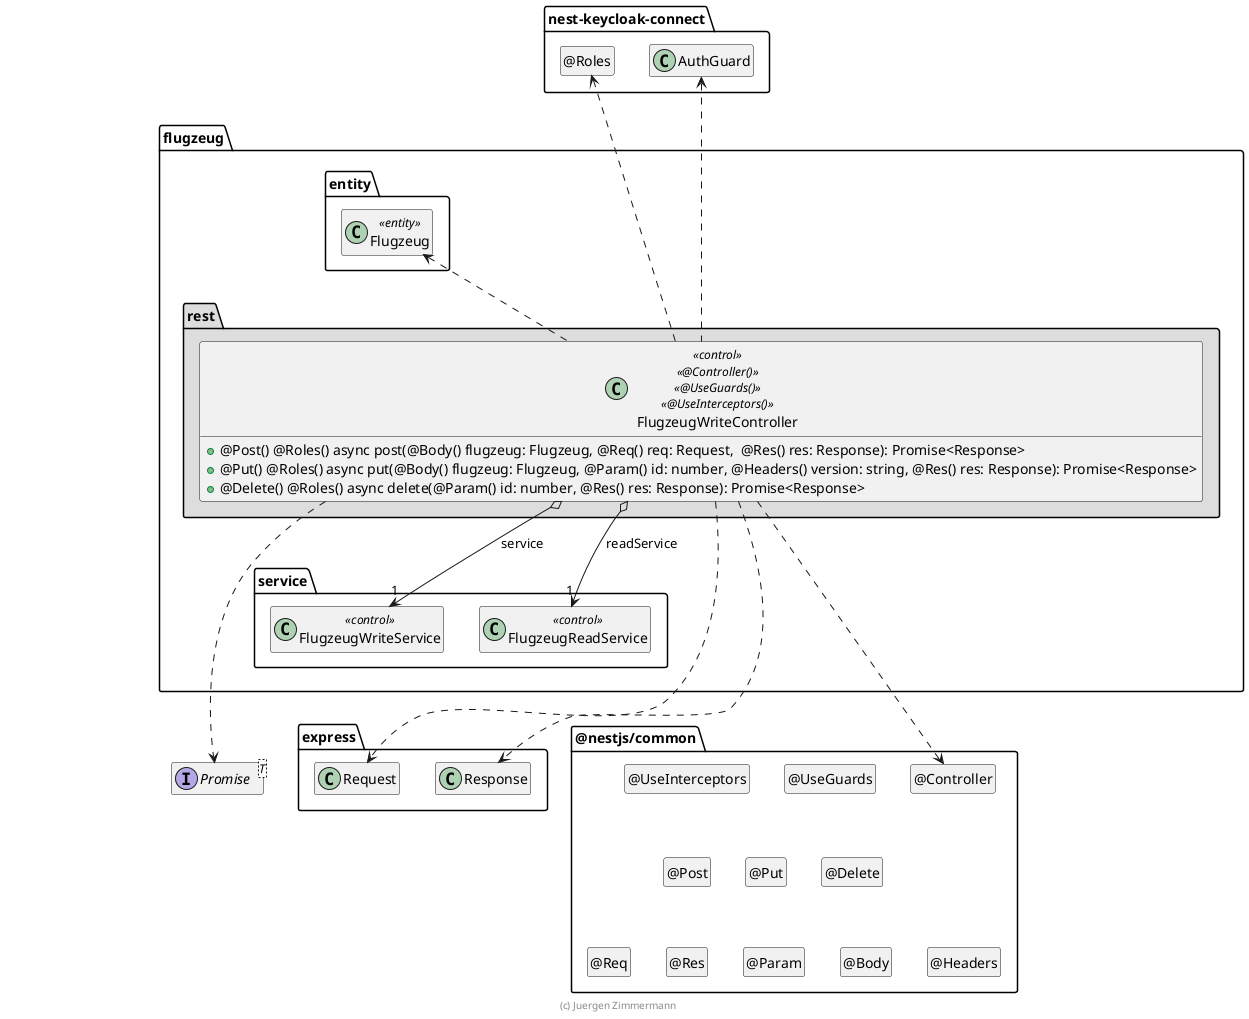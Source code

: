 ' Copyright (C) 2019 - present Juergen Zimmermann, Hochschule Karlsruhe
'
' This program is free software: you can redistribute it and/or modify
' it under the terms of the GNU General Public License as published by
' the Free Software Foundation, either version 3 of the License, or
' (at your option) any later version.
'
' This program is distributed in the hope that it will be useful,
' but WITHOUT ANY WARRANTY; without even the implied warranty of
' MERCHANTABILITY or FITNESS FOR A PARTICULAR PURPOSE.  See the
' GNU General Public License for more details.
'
' You should have received a copy of the GNU General Public License
' along with this program.  If not, see <https://www.gnu.org/licenses/>.

' Preview durch <Alt>d

@startuml Controller-Klasse

interface Promise<T>

package @nestjs/common {
  class "@Controller" as Controller
  hide Controller circle

  class "@UseGuards" as UseGuards
  hide UseGuards circle

  class "@UseInterceptors" as UseInterceptors
  hide UseInterceptors circle

  class "@Post" as Post
  hide Post circle

  class "@Put" as Put
  hide Put circle

  class "@Delete" as Delete
  hide Delete circle

  class "@Req" as Req
  hide Req circle

  class "@Res" as Res
  hide Res circle

  class "@Param" as Param
  hide Param circle

  class "@Body" as Body
  hide Body circle

  class "@Headers" as Headers
  hide Headers circle

  UseInterceptors .[hidden].> Post
  UseInterceptors .[hidden].> Put
  UseInterceptors .[hidden].> Delete

  Post .[hidden].> Req
  Post .[hidden].> Res
  Post .[hidden].> Param
  Post .[hidden].> Body
  Post .[hidden].> Headers
}

package nest-keycloak-connect {
  class AuthGuard

  class "@Roles" as Roles
  hide Roles circle
}

package express {
  class Request
  class Response

  Response .right[hidden].> Controller
}

package flugzeug {
  package entity #FFFFFF {
    class Flugzeug <<entity>>

    Flugzeug .[hidden].> Promise
    Flugzeug .[hidden].> Request
  }

  package service {
    class FlugzeugWriteService << control >>
    class FlugzeugReadService << control >>
  }

  package rest #DDDDDD {
    class FlugzeugWriteController << control >> << @Controller() >> << @UseGuards() >> << @UseInterceptors() >> {
      + @Post() @Roles() async post(@Body() flugzeug: Flugzeug, @Req() req: Request,  @Res() res: Response): Promise<Response>
      + @Put() @Roles() async put(@Body() flugzeug: Flugzeug, @Param() id: number, @Headers() version: string, @Res() res: Response): Promise<Response>
      + @Delete() @Roles() async delete(@Param() id: number, @Res() res: Response): Promise<Response>
    }

    FlugzeugWriteController o--> "1" FlugzeugWriteService : service
    FlugzeugWriteController o--> "1" FlugzeugReadService : readService
    FlugzeugWriteController ..up> Flugzeug

    FlugzeugWriteController ..> Controller

    FlugzeugWriteController .up.> AuthGuard
    FlugzeugWriteController .up.> Roles

    FlugzeugWriteController ..> Request
    FlugzeugWriteController ..> Response
    FlugzeugWriteController ..> Promise

    Flugzeug .up[hidden].> Roles
    FlugzeugWriteService .[hidden].> Request
    FlugzeugWriteService .[hidden].> Promise
  }
}

hide empty members

footer (c) Juergen Zimmermann

@enduml
